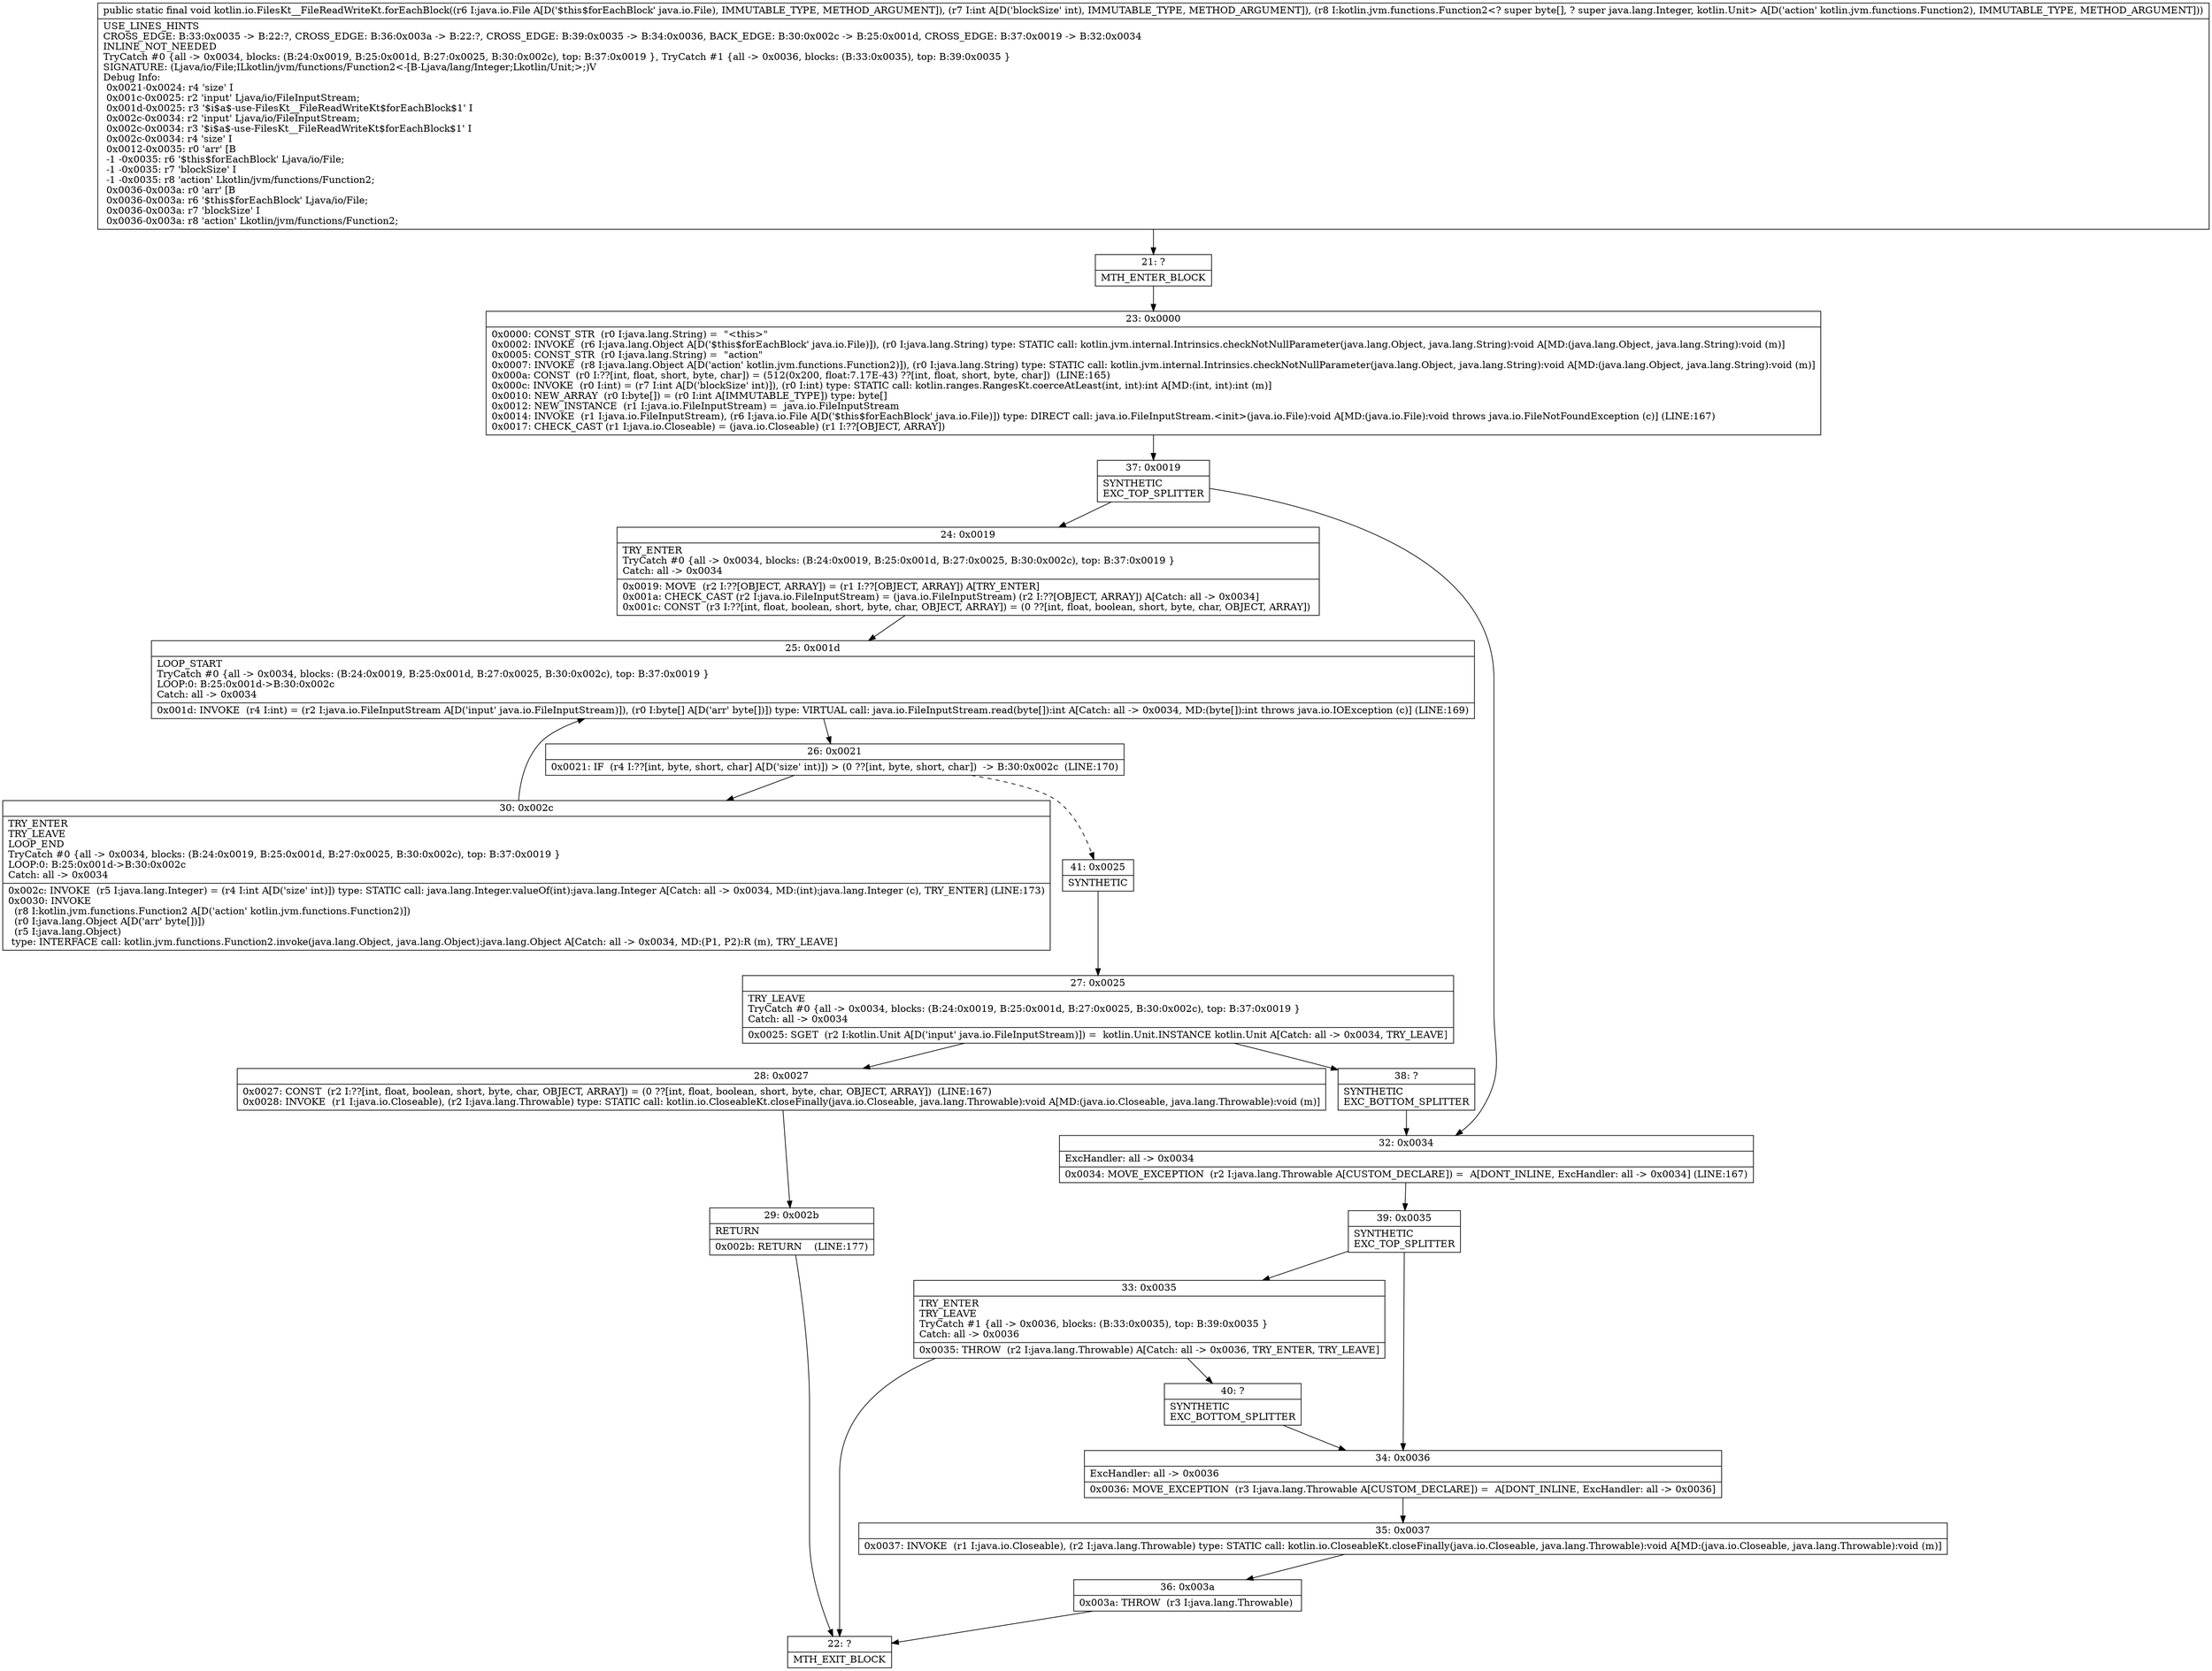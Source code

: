 digraph "CFG forkotlin.io.FilesKt__FileReadWriteKt.forEachBlock(Ljava\/io\/File;ILkotlin\/jvm\/functions\/Function2;)V" {
Node_21 [shape=record,label="{21\:\ ?|MTH_ENTER_BLOCK\l}"];
Node_23 [shape=record,label="{23\:\ 0x0000|0x0000: CONST_STR  (r0 I:java.lang.String) =  \"\<this\>\" \l0x0002: INVOKE  (r6 I:java.lang.Object A[D('$this$forEachBlock' java.io.File)]), (r0 I:java.lang.String) type: STATIC call: kotlin.jvm.internal.Intrinsics.checkNotNullParameter(java.lang.Object, java.lang.String):void A[MD:(java.lang.Object, java.lang.String):void (m)]\l0x0005: CONST_STR  (r0 I:java.lang.String) =  \"action\" \l0x0007: INVOKE  (r8 I:java.lang.Object A[D('action' kotlin.jvm.functions.Function2)]), (r0 I:java.lang.String) type: STATIC call: kotlin.jvm.internal.Intrinsics.checkNotNullParameter(java.lang.Object, java.lang.String):void A[MD:(java.lang.Object, java.lang.String):void (m)]\l0x000a: CONST  (r0 I:??[int, float, short, byte, char]) = (512(0x200, float:7.17E\-43) ??[int, float, short, byte, char])  (LINE:165)\l0x000c: INVOKE  (r0 I:int) = (r7 I:int A[D('blockSize' int)]), (r0 I:int) type: STATIC call: kotlin.ranges.RangesKt.coerceAtLeast(int, int):int A[MD:(int, int):int (m)]\l0x0010: NEW_ARRAY  (r0 I:byte[]) = (r0 I:int A[IMMUTABLE_TYPE]) type: byte[] \l0x0012: NEW_INSTANCE  (r1 I:java.io.FileInputStream) =  java.io.FileInputStream \l0x0014: INVOKE  (r1 I:java.io.FileInputStream), (r6 I:java.io.File A[D('$this$forEachBlock' java.io.File)]) type: DIRECT call: java.io.FileInputStream.\<init\>(java.io.File):void A[MD:(java.io.File):void throws java.io.FileNotFoundException (c)] (LINE:167)\l0x0017: CHECK_CAST (r1 I:java.io.Closeable) = (java.io.Closeable) (r1 I:??[OBJECT, ARRAY]) \l}"];
Node_37 [shape=record,label="{37\:\ 0x0019|SYNTHETIC\lEXC_TOP_SPLITTER\l}"];
Node_24 [shape=record,label="{24\:\ 0x0019|TRY_ENTER\lTryCatch #0 \{all \-\> 0x0034, blocks: (B:24:0x0019, B:25:0x001d, B:27:0x0025, B:30:0x002c), top: B:37:0x0019 \}\lCatch: all \-\> 0x0034\l|0x0019: MOVE  (r2 I:??[OBJECT, ARRAY]) = (r1 I:??[OBJECT, ARRAY]) A[TRY_ENTER]\l0x001a: CHECK_CAST (r2 I:java.io.FileInputStream) = (java.io.FileInputStream) (r2 I:??[OBJECT, ARRAY]) A[Catch: all \-\> 0x0034]\l0x001c: CONST  (r3 I:??[int, float, boolean, short, byte, char, OBJECT, ARRAY]) = (0 ??[int, float, boolean, short, byte, char, OBJECT, ARRAY]) \l}"];
Node_25 [shape=record,label="{25\:\ 0x001d|LOOP_START\lTryCatch #0 \{all \-\> 0x0034, blocks: (B:24:0x0019, B:25:0x001d, B:27:0x0025, B:30:0x002c), top: B:37:0x0019 \}\lLOOP:0: B:25:0x001d\-\>B:30:0x002c\lCatch: all \-\> 0x0034\l|0x001d: INVOKE  (r4 I:int) = (r2 I:java.io.FileInputStream A[D('input' java.io.FileInputStream)]), (r0 I:byte[] A[D('arr' byte[])]) type: VIRTUAL call: java.io.FileInputStream.read(byte[]):int A[Catch: all \-\> 0x0034, MD:(byte[]):int throws java.io.IOException (c)] (LINE:169)\l}"];
Node_26 [shape=record,label="{26\:\ 0x0021|0x0021: IF  (r4 I:??[int, byte, short, char] A[D('size' int)]) \> (0 ??[int, byte, short, char])  \-\> B:30:0x002c  (LINE:170)\l}"];
Node_30 [shape=record,label="{30\:\ 0x002c|TRY_ENTER\lTRY_LEAVE\lLOOP_END\lTryCatch #0 \{all \-\> 0x0034, blocks: (B:24:0x0019, B:25:0x001d, B:27:0x0025, B:30:0x002c), top: B:37:0x0019 \}\lLOOP:0: B:25:0x001d\-\>B:30:0x002c\lCatch: all \-\> 0x0034\l|0x002c: INVOKE  (r5 I:java.lang.Integer) = (r4 I:int A[D('size' int)]) type: STATIC call: java.lang.Integer.valueOf(int):java.lang.Integer A[Catch: all \-\> 0x0034, MD:(int):java.lang.Integer (c), TRY_ENTER] (LINE:173)\l0x0030: INVOKE  \l  (r8 I:kotlin.jvm.functions.Function2 A[D('action' kotlin.jvm.functions.Function2)])\l  (r0 I:java.lang.Object A[D('arr' byte[])])\l  (r5 I:java.lang.Object)\l type: INTERFACE call: kotlin.jvm.functions.Function2.invoke(java.lang.Object, java.lang.Object):java.lang.Object A[Catch: all \-\> 0x0034, MD:(P1, P2):R (m), TRY_LEAVE]\l}"];
Node_41 [shape=record,label="{41\:\ 0x0025|SYNTHETIC\l}"];
Node_27 [shape=record,label="{27\:\ 0x0025|TRY_LEAVE\lTryCatch #0 \{all \-\> 0x0034, blocks: (B:24:0x0019, B:25:0x001d, B:27:0x0025, B:30:0x002c), top: B:37:0x0019 \}\lCatch: all \-\> 0x0034\l|0x0025: SGET  (r2 I:kotlin.Unit A[D('input' java.io.FileInputStream)]) =  kotlin.Unit.INSTANCE kotlin.Unit A[Catch: all \-\> 0x0034, TRY_LEAVE]\l}"];
Node_28 [shape=record,label="{28\:\ 0x0027|0x0027: CONST  (r2 I:??[int, float, boolean, short, byte, char, OBJECT, ARRAY]) = (0 ??[int, float, boolean, short, byte, char, OBJECT, ARRAY])  (LINE:167)\l0x0028: INVOKE  (r1 I:java.io.Closeable), (r2 I:java.lang.Throwable) type: STATIC call: kotlin.io.CloseableKt.closeFinally(java.io.Closeable, java.lang.Throwable):void A[MD:(java.io.Closeable, java.lang.Throwable):void (m)]\l}"];
Node_29 [shape=record,label="{29\:\ 0x002b|RETURN\l|0x002b: RETURN    (LINE:177)\l}"];
Node_22 [shape=record,label="{22\:\ ?|MTH_EXIT_BLOCK\l}"];
Node_38 [shape=record,label="{38\:\ ?|SYNTHETIC\lEXC_BOTTOM_SPLITTER\l}"];
Node_32 [shape=record,label="{32\:\ 0x0034|ExcHandler: all \-\> 0x0034\l|0x0034: MOVE_EXCEPTION  (r2 I:java.lang.Throwable A[CUSTOM_DECLARE]) =  A[DONT_INLINE, ExcHandler: all \-\> 0x0034] (LINE:167)\l}"];
Node_39 [shape=record,label="{39\:\ 0x0035|SYNTHETIC\lEXC_TOP_SPLITTER\l}"];
Node_33 [shape=record,label="{33\:\ 0x0035|TRY_ENTER\lTRY_LEAVE\lTryCatch #1 \{all \-\> 0x0036, blocks: (B:33:0x0035), top: B:39:0x0035 \}\lCatch: all \-\> 0x0036\l|0x0035: THROW  (r2 I:java.lang.Throwable) A[Catch: all \-\> 0x0036, TRY_ENTER, TRY_LEAVE]\l}"];
Node_40 [shape=record,label="{40\:\ ?|SYNTHETIC\lEXC_BOTTOM_SPLITTER\l}"];
Node_34 [shape=record,label="{34\:\ 0x0036|ExcHandler: all \-\> 0x0036\l|0x0036: MOVE_EXCEPTION  (r3 I:java.lang.Throwable A[CUSTOM_DECLARE]) =  A[DONT_INLINE, ExcHandler: all \-\> 0x0036]\l}"];
Node_35 [shape=record,label="{35\:\ 0x0037|0x0037: INVOKE  (r1 I:java.io.Closeable), (r2 I:java.lang.Throwable) type: STATIC call: kotlin.io.CloseableKt.closeFinally(java.io.Closeable, java.lang.Throwable):void A[MD:(java.io.Closeable, java.lang.Throwable):void (m)]\l}"];
Node_36 [shape=record,label="{36\:\ 0x003a|0x003a: THROW  (r3 I:java.lang.Throwable) \l}"];
MethodNode[shape=record,label="{public static final void kotlin.io.FilesKt__FileReadWriteKt.forEachBlock((r6 I:java.io.File A[D('$this$forEachBlock' java.io.File), IMMUTABLE_TYPE, METHOD_ARGUMENT]), (r7 I:int A[D('blockSize' int), IMMUTABLE_TYPE, METHOD_ARGUMENT]), (r8 I:kotlin.jvm.functions.Function2\<? super byte[], ? super java.lang.Integer, kotlin.Unit\> A[D('action' kotlin.jvm.functions.Function2), IMMUTABLE_TYPE, METHOD_ARGUMENT]))  | USE_LINES_HINTS\lCROSS_EDGE: B:33:0x0035 \-\> B:22:?, CROSS_EDGE: B:36:0x003a \-\> B:22:?, CROSS_EDGE: B:39:0x0035 \-\> B:34:0x0036, BACK_EDGE: B:30:0x002c \-\> B:25:0x001d, CROSS_EDGE: B:37:0x0019 \-\> B:32:0x0034\lINLINE_NOT_NEEDED\lTryCatch #0 \{all \-\> 0x0034, blocks: (B:24:0x0019, B:25:0x001d, B:27:0x0025, B:30:0x002c), top: B:37:0x0019 \}, TryCatch #1 \{all \-\> 0x0036, blocks: (B:33:0x0035), top: B:39:0x0035 \}\lSIGNATURE: (Ljava\/io\/File;ILkotlin\/jvm\/functions\/Function2\<\-[B\-Ljava\/lang\/Integer;Lkotlin\/Unit;\>;)V\lDebug Info:\l  0x0021\-0x0024: r4 'size' I\l  0x001c\-0x0025: r2 'input' Ljava\/io\/FileInputStream;\l  0x001d\-0x0025: r3 '$i$a$\-use\-FilesKt__FileReadWriteKt$forEachBlock$1' I\l  0x002c\-0x0034: r2 'input' Ljava\/io\/FileInputStream;\l  0x002c\-0x0034: r3 '$i$a$\-use\-FilesKt__FileReadWriteKt$forEachBlock$1' I\l  0x002c\-0x0034: r4 'size' I\l  0x0012\-0x0035: r0 'arr' [B\l  \-1 \-0x0035: r6 '$this$forEachBlock' Ljava\/io\/File;\l  \-1 \-0x0035: r7 'blockSize' I\l  \-1 \-0x0035: r8 'action' Lkotlin\/jvm\/functions\/Function2;\l  0x0036\-0x003a: r0 'arr' [B\l  0x0036\-0x003a: r6 '$this$forEachBlock' Ljava\/io\/File;\l  0x0036\-0x003a: r7 'blockSize' I\l  0x0036\-0x003a: r8 'action' Lkotlin\/jvm\/functions\/Function2;\l}"];
MethodNode -> Node_21;Node_21 -> Node_23;
Node_23 -> Node_37;
Node_37 -> Node_24;
Node_37 -> Node_32;
Node_24 -> Node_25;
Node_25 -> Node_26;
Node_26 -> Node_30;
Node_26 -> Node_41[style=dashed];
Node_30 -> Node_25;
Node_41 -> Node_27;
Node_27 -> Node_28;
Node_27 -> Node_38;
Node_28 -> Node_29;
Node_29 -> Node_22;
Node_38 -> Node_32;
Node_32 -> Node_39;
Node_39 -> Node_33;
Node_39 -> Node_34;
Node_33 -> Node_22;
Node_33 -> Node_40;
Node_40 -> Node_34;
Node_34 -> Node_35;
Node_35 -> Node_36;
Node_36 -> Node_22;
}

